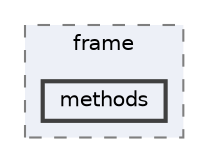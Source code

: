 digraph "/home/jam/Research/IRES-2025/dev/src/llm-scripts/testing/hypothesis-testing/hyp-env/lib/python3.12/site-packages/pandas/tests/frame/methods"
{
 // LATEX_PDF_SIZE
  bgcolor="transparent";
  edge [fontname=Helvetica,fontsize=10,labelfontname=Helvetica,labelfontsize=10];
  node [fontname=Helvetica,fontsize=10,shape=box,height=0.2,width=0.4];
  compound=true
  subgraph clusterdir_a2ce5c43c7356f9ffc7977bd1889349f {
    graph [ bgcolor="#edf0f7", pencolor="grey50", label="frame", fontname=Helvetica,fontsize=10 style="filled,dashed", URL="dir_a2ce5c43c7356f9ffc7977bd1889349f.html",tooltip=""]
  dir_31f2f6eace43a37300a2a3630018385c [label="methods", fillcolor="#edf0f7", color="grey25", style="filled,bold", URL="dir_31f2f6eace43a37300a2a3630018385c.html",tooltip=""];
  }
}

